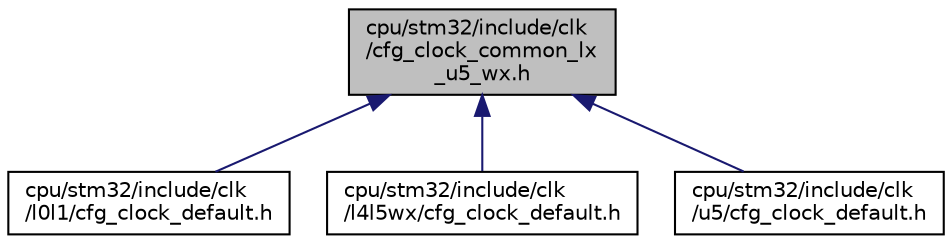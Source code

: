 digraph "cpu/stm32/include/clk/cfg_clock_common_lx_u5_wx.h"
{
 // LATEX_PDF_SIZE
  edge [fontname="Helvetica",fontsize="10",labelfontname="Helvetica",labelfontsize="10"];
  node [fontname="Helvetica",fontsize="10",shape=record];
  Node1 [label="cpu/stm32/include/clk\l/cfg_clock_common_lx\l_u5_wx.h",height=0.2,width=0.4,color="black", fillcolor="grey75", style="filled", fontcolor="black",tooltip="Base STM32Lx/U5/Wx clock configuration."];
  Node1 -> Node2 [dir="back",color="midnightblue",fontsize="10",style="solid",fontname="Helvetica"];
  Node2 [label="cpu/stm32/include/clk\l/l0l1/cfg_clock_default.h",height=0.2,width=0.4,color="black", fillcolor="white", style="filled",URL="$cpu_2stm32_2include_2clk_2l0l1_2cfg__clock__default_8h.html",tooltip="Default STM32L0/STM32L1 clock configuration."];
  Node1 -> Node3 [dir="back",color="midnightblue",fontsize="10",style="solid",fontname="Helvetica"];
  Node3 [label="cpu/stm32/include/clk\l/l4l5wx/cfg_clock_default.h",height=0.2,width=0.4,color="black", fillcolor="white", style="filled",URL="$cpu_2stm32_2include_2clk_2l4l5wx_2cfg__clock__default_8h.html",tooltip="Default STM32L4 clock configuration."];
  Node1 -> Node4 [dir="back",color="midnightblue",fontsize="10",style="solid",fontname="Helvetica"];
  Node4 [label="cpu/stm32/include/clk\l/u5/cfg_clock_default.h",height=0.2,width=0.4,color="black", fillcolor="white", style="filled",URL="$cpu_2stm32_2include_2clk_2u5_2cfg__clock__default_8h.html",tooltip="Default STM32U5 clock configuration."];
}
